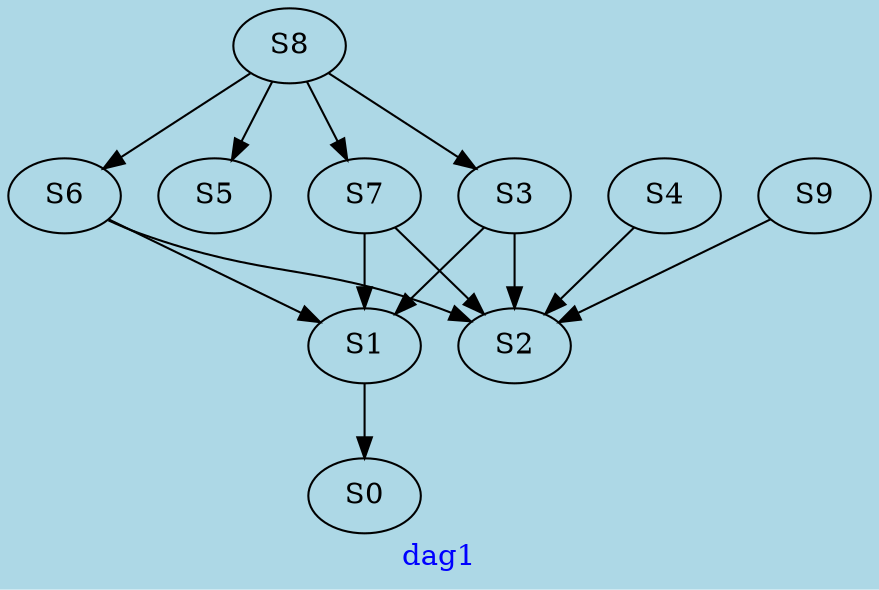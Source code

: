 digraph G{
graph [ label = "dag1" , fontcolor = "blue" , bgcolor = "lightblue" ];
S0;
S1;
S2;
S3;
S4;
S5;
S6;
S7;
S8;
S9;
S1->S0;
S3->S1;
S6->S1;
S7->S1;
S3->S2;
S4->S2;
S6->S2;
S7->S2;
S9->S2;
S8->S3;
S8->S5;
S8->S6;
S8->S7;
}

